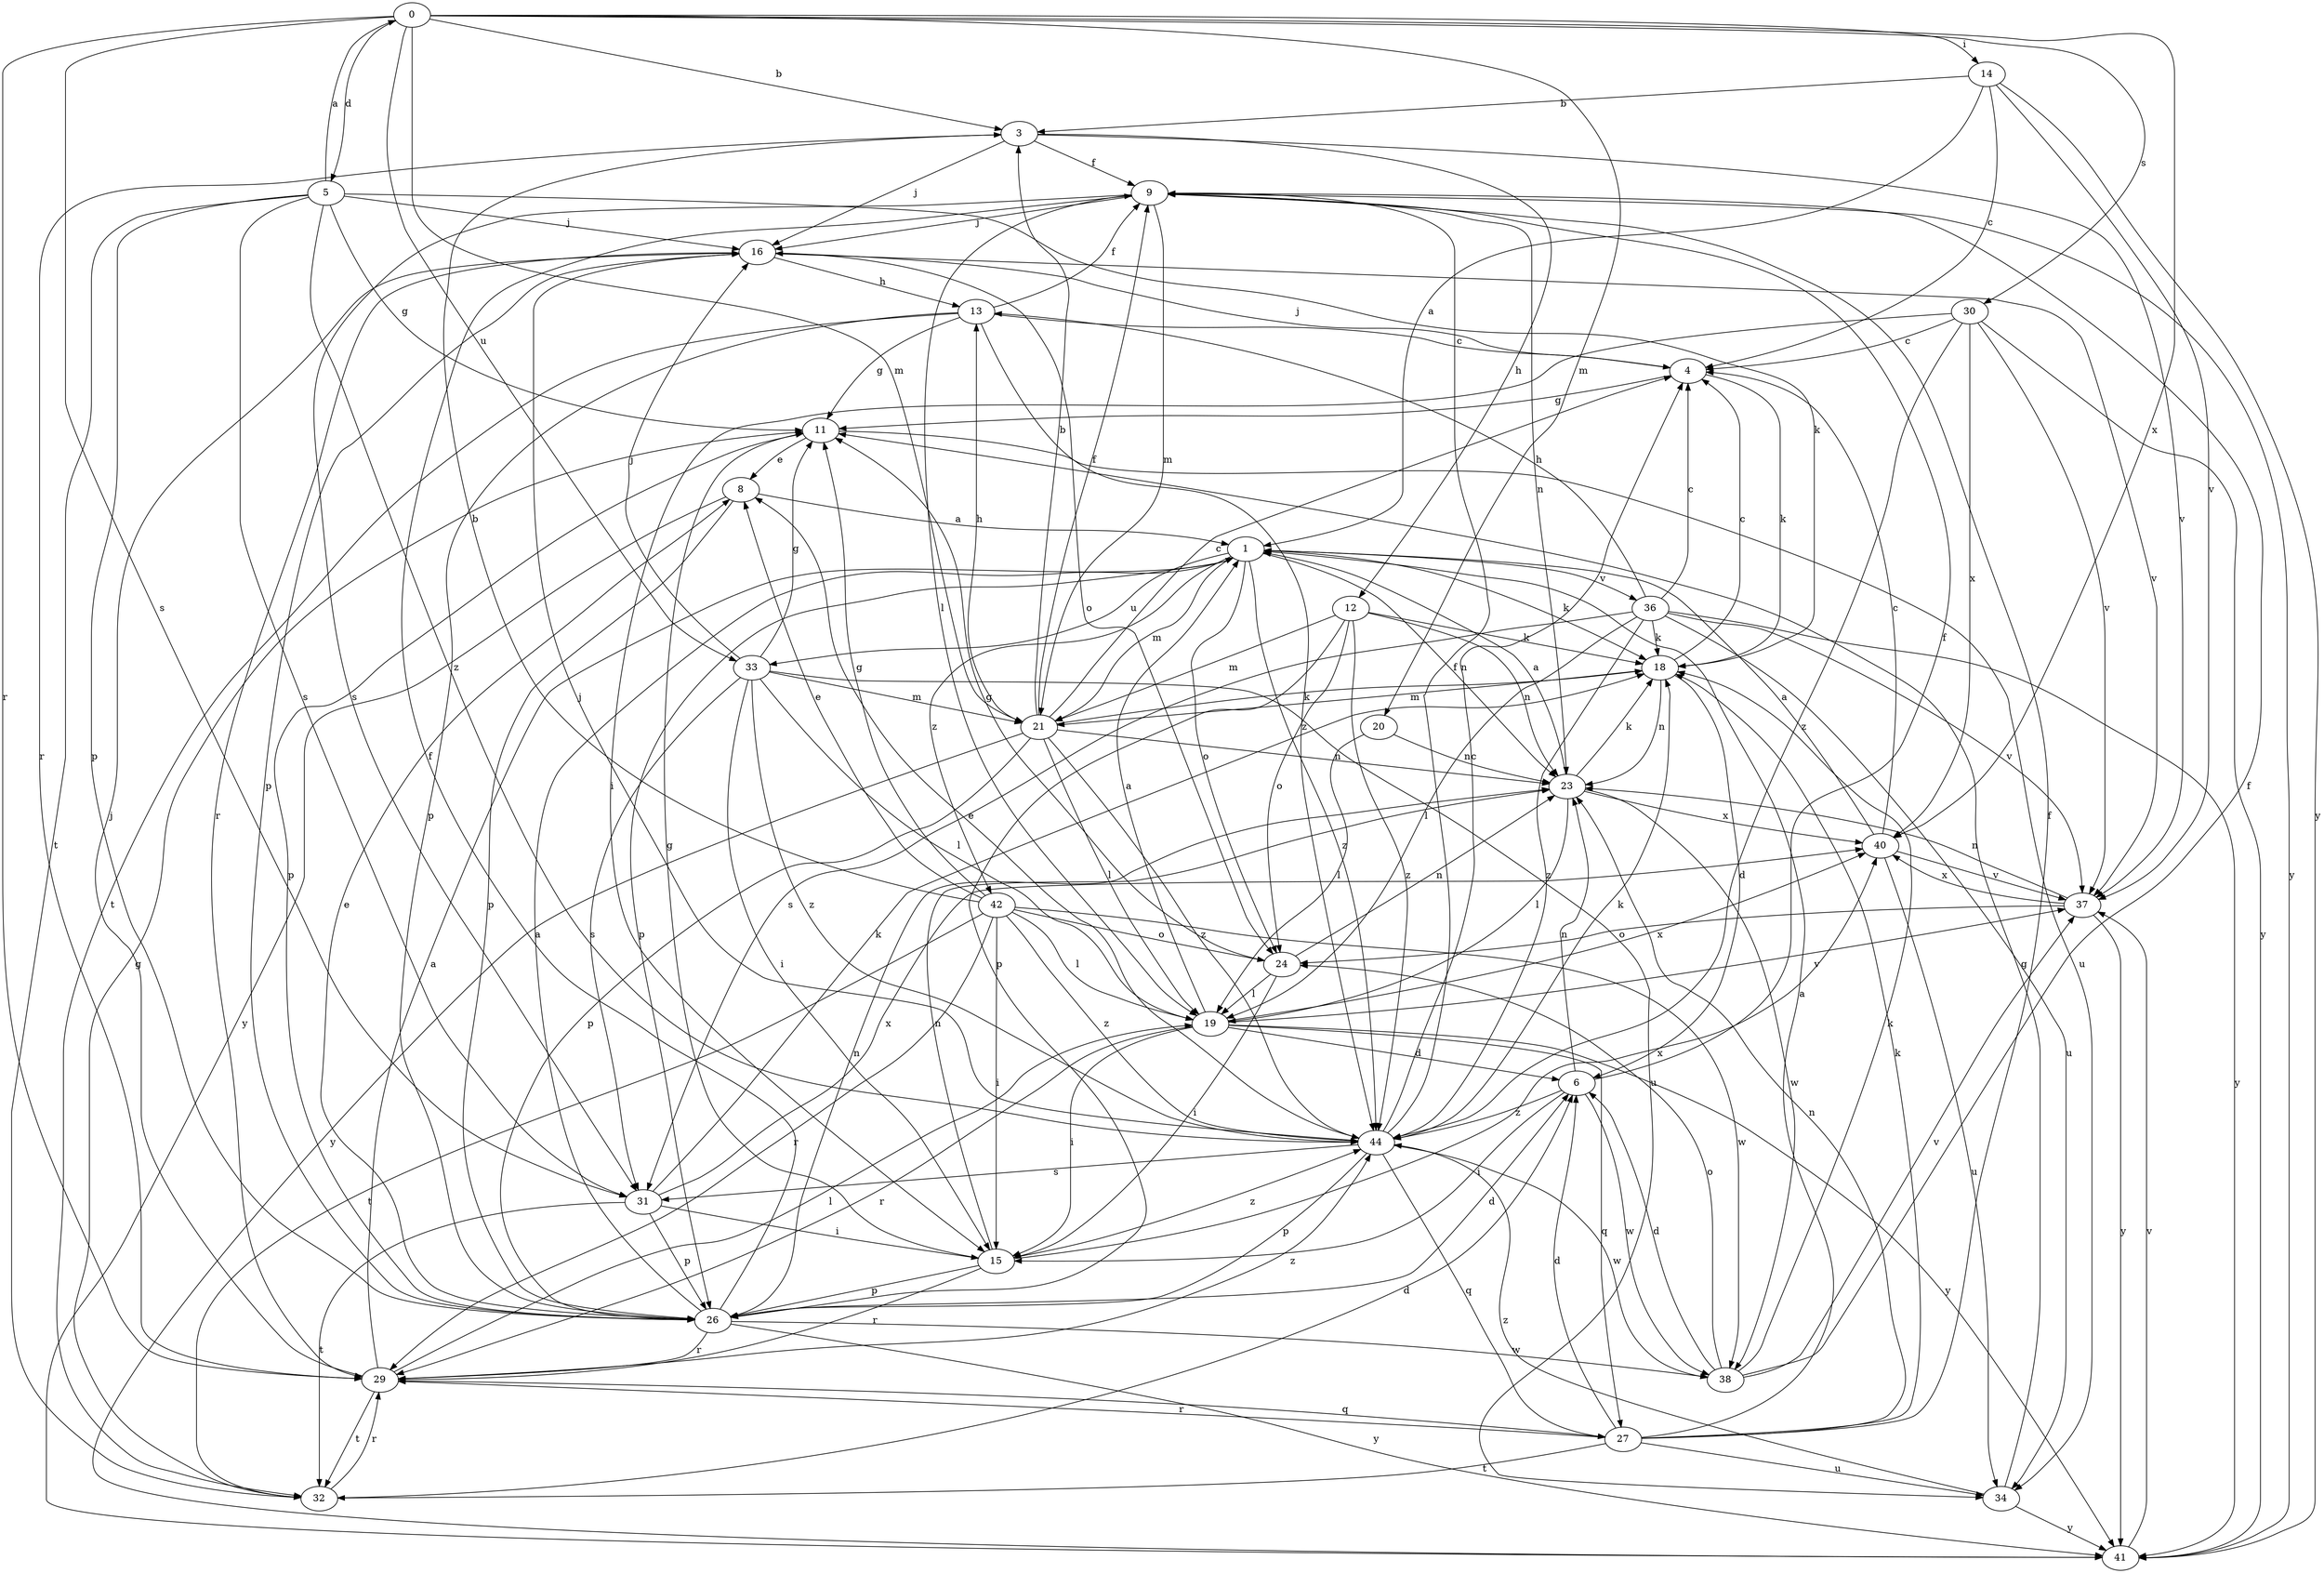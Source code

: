 strict digraph  {
0;
1;
3;
4;
5;
6;
8;
9;
11;
12;
13;
14;
15;
16;
18;
19;
20;
21;
23;
24;
26;
27;
29;
30;
31;
32;
33;
34;
36;
37;
38;
40;
41;
42;
44;
0 -> 3  [label=b];
0 -> 5  [label=d];
0 -> 14  [label=i];
0 -> 20  [label=m];
0 -> 21  [label=m];
0 -> 29  [label=r];
0 -> 30  [label=s];
0 -> 31  [label=s];
0 -> 33  [label=u];
0 -> 40  [label=x];
1 -> 18  [label=k];
1 -> 21  [label=m];
1 -> 23  [label=n];
1 -> 24  [label=o];
1 -> 26  [label=p];
1 -> 33  [label=u];
1 -> 36  [label=v];
1 -> 42  [label=z];
1 -> 44  [label=z];
3 -> 9  [label=f];
3 -> 12  [label=h];
3 -> 16  [label=j];
3 -> 29  [label=r];
3 -> 37  [label=v];
4 -> 11  [label=g];
4 -> 16  [label=j];
4 -> 18  [label=k];
5 -> 0  [label=a];
5 -> 11  [label=g];
5 -> 16  [label=j];
5 -> 18  [label=k];
5 -> 26  [label=p];
5 -> 31  [label=s];
5 -> 32  [label=t];
5 -> 44  [label=z];
6 -> 9  [label=f];
6 -> 15  [label=i];
6 -> 23  [label=n];
6 -> 38  [label=w];
6 -> 44  [label=z];
8 -> 1  [label=a];
8 -> 26  [label=p];
8 -> 41  [label=y];
9 -> 16  [label=j];
9 -> 19  [label=l];
9 -> 21  [label=m];
9 -> 23  [label=n];
9 -> 31  [label=s];
9 -> 41  [label=y];
11 -> 8  [label=e];
11 -> 26  [label=p];
11 -> 34  [label=u];
12 -> 18  [label=k];
12 -> 21  [label=m];
12 -> 23  [label=n];
12 -> 24  [label=o];
12 -> 26  [label=p];
12 -> 44  [label=z];
13 -> 4  [label=c];
13 -> 9  [label=f];
13 -> 11  [label=g];
13 -> 26  [label=p];
13 -> 32  [label=t];
13 -> 44  [label=z];
14 -> 1  [label=a];
14 -> 3  [label=b];
14 -> 4  [label=c];
14 -> 37  [label=v];
14 -> 41  [label=y];
15 -> 11  [label=g];
15 -> 23  [label=n];
15 -> 26  [label=p];
15 -> 29  [label=r];
15 -> 40  [label=x];
15 -> 44  [label=z];
16 -> 13  [label=h];
16 -> 24  [label=o];
16 -> 26  [label=p];
16 -> 29  [label=r];
16 -> 37  [label=v];
18 -> 4  [label=c];
18 -> 6  [label=d];
18 -> 21  [label=m];
18 -> 23  [label=n];
19 -> 1  [label=a];
19 -> 6  [label=d];
19 -> 15  [label=i];
19 -> 27  [label=q];
19 -> 29  [label=r];
19 -> 37  [label=v];
19 -> 40  [label=x];
19 -> 41  [label=y];
20 -> 19  [label=l];
20 -> 23  [label=n];
21 -> 3  [label=b];
21 -> 4  [label=c];
21 -> 9  [label=f];
21 -> 13  [label=h];
21 -> 18  [label=k];
21 -> 19  [label=l];
21 -> 23  [label=n];
21 -> 26  [label=p];
21 -> 41  [label=y];
21 -> 44  [label=z];
23 -> 1  [label=a];
23 -> 18  [label=k];
23 -> 19  [label=l];
23 -> 38  [label=w];
23 -> 40  [label=x];
24 -> 11  [label=g];
24 -> 15  [label=i];
24 -> 19  [label=l];
24 -> 23  [label=n];
26 -> 1  [label=a];
26 -> 6  [label=d];
26 -> 8  [label=e];
26 -> 9  [label=f];
26 -> 23  [label=n];
26 -> 29  [label=r];
26 -> 38  [label=w];
26 -> 41  [label=y];
27 -> 1  [label=a];
27 -> 6  [label=d];
27 -> 9  [label=f];
27 -> 18  [label=k];
27 -> 23  [label=n];
27 -> 29  [label=r];
27 -> 32  [label=t];
27 -> 34  [label=u];
29 -> 1  [label=a];
29 -> 16  [label=j];
29 -> 19  [label=l];
29 -> 27  [label=q];
29 -> 32  [label=t];
29 -> 44  [label=z];
30 -> 4  [label=c];
30 -> 15  [label=i];
30 -> 37  [label=v];
30 -> 40  [label=x];
30 -> 41  [label=y];
30 -> 44  [label=z];
31 -> 15  [label=i];
31 -> 18  [label=k];
31 -> 26  [label=p];
31 -> 32  [label=t];
31 -> 40  [label=x];
32 -> 6  [label=d];
32 -> 11  [label=g];
32 -> 29  [label=r];
33 -> 11  [label=g];
33 -> 15  [label=i];
33 -> 16  [label=j];
33 -> 19  [label=l];
33 -> 21  [label=m];
33 -> 31  [label=s];
33 -> 34  [label=u];
33 -> 44  [label=z];
34 -> 11  [label=g];
34 -> 41  [label=y];
34 -> 44  [label=z];
36 -> 4  [label=c];
36 -> 13  [label=h];
36 -> 18  [label=k];
36 -> 19  [label=l];
36 -> 31  [label=s];
36 -> 34  [label=u];
36 -> 37  [label=v];
36 -> 41  [label=y];
36 -> 44  [label=z];
37 -> 23  [label=n];
37 -> 24  [label=o];
37 -> 40  [label=x];
37 -> 41  [label=y];
38 -> 6  [label=d];
38 -> 9  [label=f];
38 -> 18  [label=k];
38 -> 24  [label=o];
38 -> 37  [label=v];
40 -> 1  [label=a];
40 -> 4  [label=c];
40 -> 34  [label=u];
40 -> 37  [label=v];
41 -> 37  [label=v];
42 -> 3  [label=b];
42 -> 8  [label=e];
42 -> 11  [label=g];
42 -> 15  [label=i];
42 -> 19  [label=l];
42 -> 24  [label=o];
42 -> 29  [label=r];
42 -> 32  [label=t];
42 -> 38  [label=w];
42 -> 44  [label=z];
44 -> 4  [label=c];
44 -> 8  [label=e];
44 -> 9  [label=f];
44 -> 16  [label=j];
44 -> 18  [label=k];
44 -> 26  [label=p];
44 -> 27  [label=q];
44 -> 31  [label=s];
44 -> 38  [label=w];
}
